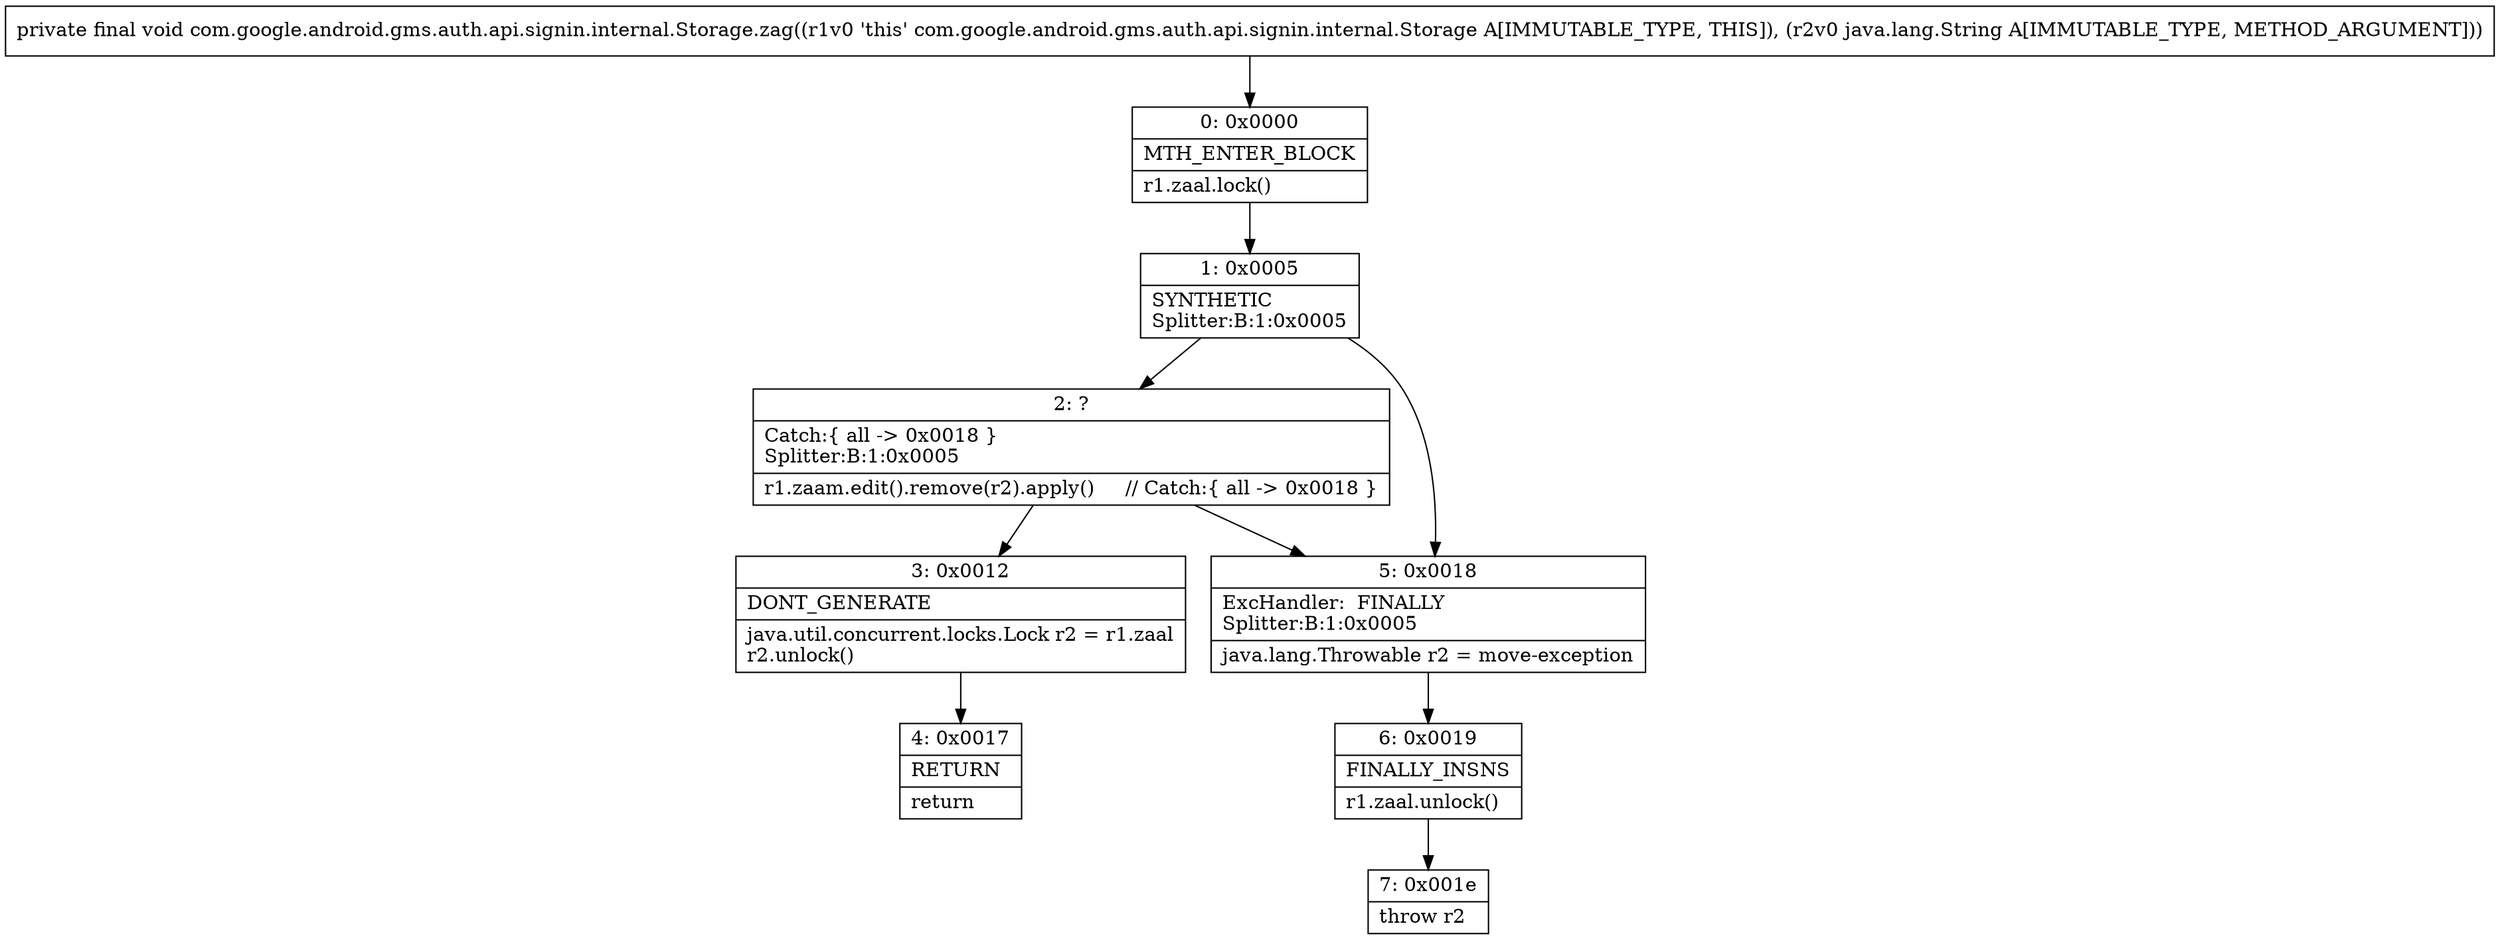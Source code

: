 digraph "CFG forcom.google.android.gms.auth.api.signin.internal.Storage.zag(Ljava\/lang\/String;)V" {
Node_0 [shape=record,label="{0\:\ 0x0000|MTH_ENTER_BLOCK\l|r1.zaal.lock()\l}"];
Node_1 [shape=record,label="{1\:\ 0x0005|SYNTHETIC\lSplitter:B:1:0x0005\l}"];
Node_2 [shape=record,label="{2\:\ ?|Catch:\{ all \-\> 0x0018 \}\lSplitter:B:1:0x0005\l|r1.zaam.edit().remove(r2).apply()     \/\/ Catch:\{ all \-\> 0x0018 \}\l}"];
Node_3 [shape=record,label="{3\:\ 0x0012|DONT_GENERATE\l|java.util.concurrent.locks.Lock r2 = r1.zaal\lr2.unlock()\l}"];
Node_4 [shape=record,label="{4\:\ 0x0017|RETURN\l|return\l}"];
Node_5 [shape=record,label="{5\:\ 0x0018|ExcHandler:  FINALLY\lSplitter:B:1:0x0005\l|java.lang.Throwable r2 = move\-exception\l}"];
Node_6 [shape=record,label="{6\:\ 0x0019|FINALLY_INSNS\l|r1.zaal.unlock()\l}"];
Node_7 [shape=record,label="{7\:\ 0x001e|throw r2\l}"];
MethodNode[shape=record,label="{private final void com.google.android.gms.auth.api.signin.internal.Storage.zag((r1v0 'this' com.google.android.gms.auth.api.signin.internal.Storage A[IMMUTABLE_TYPE, THIS]), (r2v0 java.lang.String A[IMMUTABLE_TYPE, METHOD_ARGUMENT])) }"];
MethodNode -> Node_0;
Node_0 -> Node_1;
Node_1 -> Node_2;
Node_1 -> Node_5;
Node_2 -> Node_3;
Node_2 -> Node_5;
Node_3 -> Node_4;
Node_5 -> Node_6;
Node_6 -> Node_7;
}

